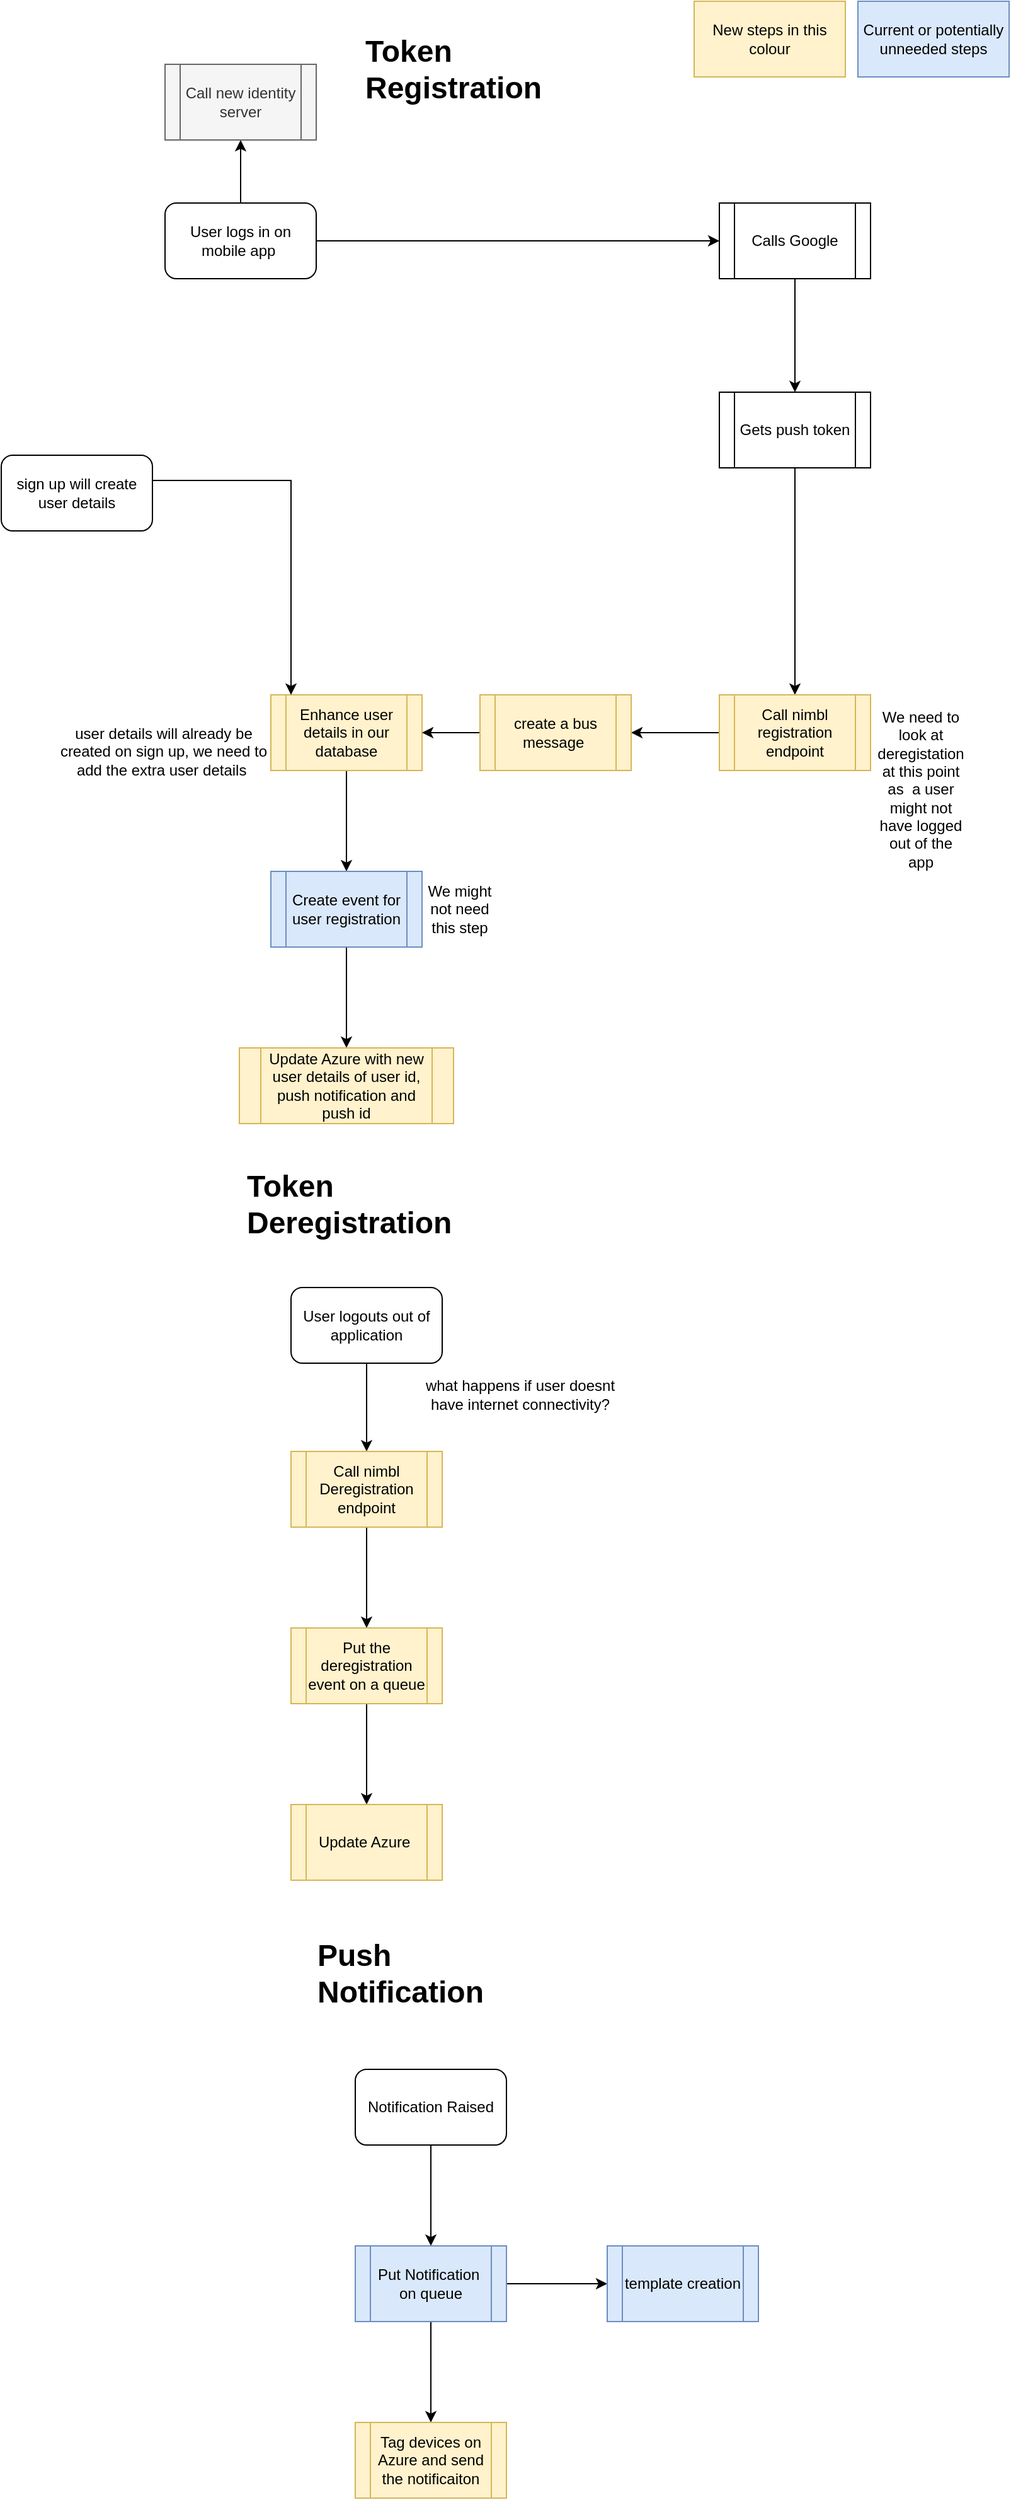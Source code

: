 <mxfile version="24.0.1" type="github">
  <diagram name="Page-1" id="zNh0KvHFWbtnfTPr5riH">
    <mxGraphModel dx="1434" dy="1949" grid="1" gridSize="10" guides="1" tooltips="1" connect="1" arrows="1" fold="1" page="1" pageScale="1" pageWidth="827" pageHeight="1169" math="0" shadow="0">
      <root>
        <mxCell id="0" />
        <mxCell id="1" parent="0" />
        <mxCell id="ImAyc6x-_rFWX8c06Pwl-3" value="" style="edgeStyle=orthogonalEdgeStyle;rounded=0;orthogonalLoop=1;jettySize=auto;html=1;" parent="1" source="ImAyc6x-_rFWX8c06Pwl-1" target="ImAyc6x-_rFWX8c06Pwl-2" edge="1">
          <mxGeometry relative="1" as="geometry" />
        </mxCell>
        <mxCell id="KaxOUmFlfcMVJWZ9HVVq-26" value="" style="edgeStyle=orthogonalEdgeStyle;rounded=0;orthogonalLoop=1;jettySize=auto;html=1;" parent="1" source="ImAyc6x-_rFWX8c06Pwl-1" target="KaxOUmFlfcMVJWZ9HVVq-1" edge="1">
          <mxGeometry relative="1" as="geometry" />
        </mxCell>
        <mxCell id="ImAyc6x-_rFWX8c06Pwl-1" value="User logs in on mobile app&amp;nbsp;" style="rounded=1;whiteSpace=wrap;html=1;" parent="1" vertex="1">
          <mxGeometry x="150" y="-1000" width="120" height="60" as="geometry" />
        </mxCell>
        <mxCell id="ImAyc6x-_rFWX8c06Pwl-5" value="" style="edgeStyle=orthogonalEdgeStyle;rounded=0;orthogonalLoop=1;jettySize=auto;html=1;" parent="1" source="ImAyc6x-_rFWX8c06Pwl-2" target="ImAyc6x-_rFWX8c06Pwl-4" edge="1">
          <mxGeometry relative="1" as="geometry" />
        </mxCell>
        <mxCell id="ImAyc6x-_rFWX8c06Pwl-2" value="Calls Google" style="shape=process;whiteSpace=wrap;html=1;backgroundOutline=1;" parent="1" vertex="1">
          <mxGeometry x="590" y="-1000" width="120" height="60" as="geometry" />
        </mxCell>
        <mxCell id="ImAyc6x-_rFWX8c06Pwl-7" value="" style="edgeStyle=orthogonalEdgeStyle;rounded=0;orthogonalLoop=1;jettySize=auto;html=1;" parent="1" source="ImAyc6x-_rFWX8c06Pwl-4" target="ImAyc6x-_rFWX8c06Pwl-6" edge="1">
          <mxGeometry relative="1" as="geometry" />
        </mxCell>
        <mxCell id="ImAyc6x-_rFWX8c06Pwl-4" value="Gets push token" style="shape=process;whiteSpace=wrap;html=1;backgroundOutline=1;" parent="1" vertex="1">
          <mxGeometry x="590" y="-850" width="120" height="60" as="geometry" />
        </mxCell>
        <mxCell id="KaxOUmFlfcMVJWZ9HVVq-34" value="" style="edgeStyle=orthogonalEdgeStyle;rounded=0;orthogonalLoop=1;jettySize=auto;html=1;" parent="1" source="ImAyc6x-_rFWX8c06Pwl-6" target="KaxOUmFlfcMVJWZ9HVVq-33" edge="1">
          <mxGeometry relative="1" as="geometry" />
        </mxCell>
        <mxCell id="ImAyc6x-_rFWX8c06Pwl-6" value="Call nimbl registration endpoint" style="shape=process;whiteSpace=wrap;html=1;backgroundOutline=1;fillColor=#fff2cc;strokeColor=#d6b656;" parent="1" vertex="1">
          <mxGeometry x="590" y="-610" width="120" height="60" as="geometry" />
        </mxCell>
        <mxCell id="KaxOUmFlfcMVJWZ9HVVq-4" value="" style="edgeStyle=orthogonalEdgeStyle;rounded=0;orthogonalLoop=1;jettySize=auto;html=1;" parent="1" source="ImAyc6x-_rFWX8c06Pwl-10" target="KaxOUmFlfcMVJWZ9HVVq-3" edge="1">
          <mxGeometry relative="1" as="geometry" />
        </mxCell>
        <mxCell id="ImAyc6x-_rFWX8c06Pwl-10" value="Enhance user details in our database" style="shape=process;whiteSpace=wrap;html=1;backgroundOutline=1;fillColor=#fff2cc;strokeColor=#d6b656;" parent="1" vertex="1">
          <mxGeometry x="234" y="-610" width="120" height="60" as="geometry" />
        </mxCell>
        <mxCell id="KaxOUmFlfcMVJWZ9HVVq-1" value="Call new identity server" style="shape=process;whiteSpace=wrap;html=1;backgroundOutline=1;fillColor=#f5f5f5;fontColor=#333333;strokeColor=#666666;" parent="1" vertex="1">
          <mxGeometry x="150" y="-1110" width="120" height="60" as="geometry" />
        </mxCell>
        <mxCell id="KaxOUmFlfcMVJWZ9HVVq-6" value="" style="edgeStyle=orthogonalEdgeStyle;rounded=0;orthogonalLoop=1;jettySize=auto;html=1;" parent="1" source="KaxOUmFlfcMVJWZ9HVVq-3" target="KaxOUmFlfcMVJWZ9HVVq-5" edge="1">
          <mxGeometry relative="1" as="geometry" />
        </mxCell>
        <mxCell id="KaxOUmFlfcMVJWZ9HVVq-3" value="Create event for user registration" style="shape=process;whiteSpace=wrap;html=1;backgroundOutline=1;fillColor=#dae8fc;strokeColor=#6c8ebf;" parent="1" vertex="1">
          <mxGeometry x="234" y="-470" width="120" height="60" as="geometry" />
        </mxCell>
        <mxCell id="KaxOUmFlfcMVJWZ9HVVq-5" value="Update Azure with new user details of user id, push notification and push id" style="shape=process;whiteSpace=wrap;html=1;backgroundOutline=1;fillColor=#fff2cc;strokeColor=#d6b656;" parent="1" vertex="1">
          <mxGeometry x="209" y="-330" width="170" height="60" as="geometry" />
        </mxCell>
        <mxCell id="KaxOUmFlfcMVJWZ9HVVq-9" value="&lt;h1&gt;Token Registration&lt;/h1&gt;&lt;p&gt;&lt;br&gt;&lt;/p&gt;" style="text;html=1;strokeColor=none;fillColor=none;spacing=5;spacingTop=-20;whiteSpace=wrap;overflow=hidden;rounded=0;" parent="1" vertex="1">
          <mxGeometry x="304" y="-1140" width="190" height="80" as="geometry" />
        </mxCell>
        <mxCell id="KaxOUmFlfcMVJWZ9HVVq-10" value="&lt;h1&gt;Push Notification&lt;/h1&gt;&lt;p&gt;&lt;br&gt;&lt;/p&gt;" style="text;html=1;strokeColor=none;fillColor=none;spacing=5;spacingTop=-20;whiteSpace=wrap;overflow=hidden;rounded=0;" parent="1" vertex="1">
          <mxGeometry x="266" y="370" width="190" height="70" as="geometry" />
        </mxCell>
        <mxCell id="KaxOUmFlfcMVJWZ9HVVq-15" value="" style="edgeStyle=orthogonalEdgeStyle;rounded=0;orthogonalLoop=1;jettySize=auto;html=1;" parent="1" source="KaxOUmFlfcMVJWZ9HVVq-11" target="KaxOUmFlfcMVJWZ9HVVq-14" edge="1">
          <mxGeometry relative="1" as="geometry" />
        </mxCell>
        <mxCell id="KaxOUmFlfcMVJWZ9HVVq-11" value="Notification Raised" style="rounded=1;whiteSpace=wrap;html=1;" parent="1" vertex="1">
          <mxGeometry x="301" y="480" width="120" height="60" as="geometry" />
        </mxCell>
        <mxCell id="KaxOUmFlfcMVJWZ9HVVq-17" value="" style="edgeStyle=orthogonalEdgeStyle;rounded=0;orthogonalLoop=1;jettySize=auto;html=1;" parent="1" source="KaxOUmFlfcMVJWZ9HVVq-14" target="KaxOUmFlfcMVJWZ9HVVq-16" edge="1">
          <mxGeometry relative="1" as="geometry" />
        </mxCell>
        <mxCell id="KaxOUmFlfcMVJWZ9HVVq-39" value="" style="edgeStyle=orthogonalEdgeStyle;rounded=0;orthogonalLoop=1;jettySize=auto;html=1;" parent="1" source="KaxOUmFlfcMVJWZ9HVVq-14" target="KaxOUmFlfcMVJWZ9HVVq-38" edge="1">
          <mxGeometry relative="1" as="geometry" />
        </mxCell>
        <mxCell id="KaxOUmFlfcMVJWZ9HVVq-14" value="Put Notification&amp;nbsp; on queue" style="shape=process;whiteSpace=wrap;html=1;backgroundOutline=1;fillColor=#dae8fc;strokeColor=#6c8ebf;" parent="1" vertex="1">
          <mxGeometry x="301" y="620" width="120" height="60" as="geometry" />
        </mxCell>
        <mxCell id="KaxOUmFlfcMVJWZ9HVVq-16" value="Tag devices on Azure and send the notificaiton" style="shape=process;whiteSpace=wrap;html=1;backgroundOutline=1;fillColor=#fff2cc;strokeColor=#d6b656;" parent="1" vertex="1">
          <mxGeometry x="301" y="760" width="120" height="60" as="geometry" />
        </mxCell>
        <mxCell id="KaxOUmFlfcMVJWZ9HVVq-18" value="&lt;h1&gt;Token Deregistration&lt;/h1&gt;" style="text;html=1;strokeColor=none;fillColor=none;spacing=5;spacingTop=-20;whiteSpace=wrap;overflow=hidden;rounded=0;" parent="1" vertex="1">
          <mxGeometry x="210" y="-240" width="190" height="90" as="geometry" />
        </mxCell>
        <mxCell id="KaxOUmFlfcMVJWZ9HVVq-21" value="" style="edgeStyle=orthogonalEdgeStyle;rounded=0;orthogonalLoop=1;jettySize=auto;html=1;" parent="1" source="KaxOUmFlfcMVJWZ9HVVq-19" target="KaxOUmFlfcMVJWZ9HVVq-20" edge="1">
          <mxGeometry relative="1" as="geometry" />
        </mxCell>
        <mxCell id="KaxOUmFlfcMVJWZ9HVVq-19" value="User logouts out of application" style="rounded=1;whiteSpace=wrap;html=1;" parent="1" vertex="1">
          <mxGeometry x="250" y="-140" width="120" height="60" as="geometry" />
        </mxCell>
        <mxCell id="KaxOUmFlfcMVJWZ9HVVq-23" value="" style="edgeStyle=orthogonalEdgeStyle;rounded=0;orthogonalLoop=1;jettySize=auto;html=1;" parent="1" source="KaxOUmFlfcMVJWZ9HVVq-20" target="KaxOUmFlfcMVJWZ9HVVq-22" edge="1">
          <mxGeometry relative="1" as="geometry" />
        </mxCell>
        <mxCell id="KaxOUmFlfcMVJWZ9HVVq-20" value="Call nimbl Deregistration endpoint" style="shape=process;whiteSpace=wrap;html=1;backgroundOutline=1;fillColor=#fff2cc;strokeColor=#d6b656;" parent="1" vertex="1">
          <mxGeometry x="250" y="-10" width="120" height="60" as="geometry" />
        </mxCell>
        <mxCell id="KaxOUmFlfcMVJWZ9HVVq-25" value="" style="edgeStyle=orthogonalEdgeStyle;rounded=0;orthogonalLoop=1;jettySize=auto;html=1;" parent="1" source="KaxOUmFlfcMVJWZ9HVVq-22" target="KaxOUmFlfcMVJWZ9HVVq-24" edge="1">
          <mxGeometry relative="1" as="geometry" />
        </mxCell>
        <mxCell id="KaxOUmFlfcMVJWZ9HVVq-22" value="Put the deregistration event on a queue" style="shape=process;whiteSpace=wrap;html=1;backgroundOutline=1;fillColor=#fff2cc;strokeColor=#d6b656;" parent="1" vertex="1">
          <mxGeometry x="250" y="130" width="120" height="60" as="geometry" />
        </mxCell>
        <mxCell id="KaxOUmFlfcMVJWZ9HVVq-24" value="Update Azure&amp;nbsp;" style="shape=process;whiteSpace=wrap;html=1;backgroundOutline=1;fillColor=#fff2cc;strokeColor=#d6b656;" parent="1" vertex="1">
          <mxGeometry x="250" y="270" width="120" height="60" as="geometry" />
        </mxCell>
        <mxCell id="KaxOUmFlfcMVJWZ9HVVq-28" value="" style="edgeStyle=orthogonalEdgeStyle;rounded=0;orthogonalLoop=1;jettySize=auto;html=1;" parent="1" source="KaxOUmFlfcMVJWZ9HVVq-27" target="ImAyc6x-_rFWX8c06Pwl-10" edge="1">
          <mxGeometry relative="1" as="geometry">
            <Array as="points">
              <mxPoint x="250" y="-780" />
            </Array>
          </mxGeometry>
        </mxCell>
        <mxCell id="KaxOUmFlfcMVJWZ9HVVq-27" value="sign up will create user details" style="rounded=1;whiteSpace=wrap;html=1;" parent="1" vertex="1">
          <mxGeometry x="20" y="-800" width="120" height="60" as="geometry" />
        </mxCell>
        <mxCell id="KaxOUmFlfcMVJWZ9HVVq-29" value="user details will already be created on sign up, we need to add the extra user details&amp;nbsp;" style="text;html=1;strokeColor=none;fillColor=none;align=center;verticalAlign=middle;whiteSpace=wrap;rounded=0;" parent="1" vertex="1">
          <mxGeometry x="64" y="-580" width="170" height="30" as="geometry" />
        </mxCell>
        <mxCell id="KaxOUmFlfcMVJWZ9HVVq-30" value="We need to look at deregistation at this point as&amp;nbsp; a user might not have logged out of the app" style="text;html=1;strokeColor=none;fillColor=none;align=center;verticalAlign=middle;whiteSpace=wrap;rounded=0;" parent="1" vertex="1">
          <mxGeometry x="720" y="-550" width="60" height="30" as="geometry" />
        </mxCell>
        <mxCell id="KaxOUmFlfcMVJWZ9HVVq-31" value="We might not need this step" style="text;html=1;strokeColor=none;fillColor=none;align=center;verticalAlign=middle;whiteSpace=wrap;rounded=0;" parent="1" vertex="1">
          <mxGeometry x="354" y="-455" width="60" height="30" as="geometry" />
        </mxCell>
        <mxCell id="KaxOUmFlfcMVJWZ9HVVq-35" value="" style="edgeStyle=orthogonalEdgeStyle;rounded=0;orthogonalLoop=1;jettySize=auto;html=1;" parent="1" source="KaxOUmFlfcMVJWZ9HVVq-33" target="ImAyc6x-_rFWX8c06Pwl-10" edge="1">
          <mxGeometry relative="1" as="geometry" />
        </mxCell>
        <mxCell id="KaxOUmFlfcMVJWZ9HVVq-33" value="create a bus message&amp;nbsp;" style="shape=process;whiteSpace=wrap;html=1;backgroundOutline=1;fillColor=#fff2cc;strokeColor=#d6b656;" parent="1" vertex="1">
          <mxGeometry x="400" y="-610" width="120" height="60" as="geometry" />
        </mxCell>
        <mxCell id="KaxOUmFlfcMVJWZ9HVVq-37" value="what happens if user doesnt have internet connectivity?" style="text;html=1;strokeColor=none;fillColor=none;align=center;verticalAlign=middle;whiteSpace=wrap;rounded=0;" parent="1" vertex="1">
          <mxGeometry x="344" y="-70" width="176" height="30" as="geometry" />
        </mxCell>
        <mxCell id="KaxOUmFlfcMVJWZ9HVVq-38" value="template creation" style="shape=process;whiteSpace=wrap;html=1;backgroundOutline=1;fillColor=#dae8fc;strokeColor=#6c8ebf;" parent="1" vertex="1">
          <mxGeometry x="501" y="620" width="120" height="60" as="geometry" />
        </mxCell>
        <mxCell id="YWKMqJ7YQBbUB5ol-nBm-2" value="New steps in this colour" style="rounded=0;whiteSpace=wrap;html=1;fillColor=#fff2cc;strokeColor=#d6b656;" vertex="1" parent="1">
          <mxGeometry x="570" y="-1160" width="120" height="60" as="geometry" />
        </mxCell>
        <mxCell id="YWKMqJ7YQBbUB5ol-nBm-3" value="Current or potentially unneeded steps" style="rounded=0;whiteSpace=wrap;html=1;fillColor=#dae8fc;strokeColor=#6c8ebf;" vertex="1" parent="1">
          <mxGeometry x="700" y="-1160" width="120" height="60" as="geometry" />
        </mxCell>
      </root>
    </mxGraphModel>
  </diagram>
</mxfile>
